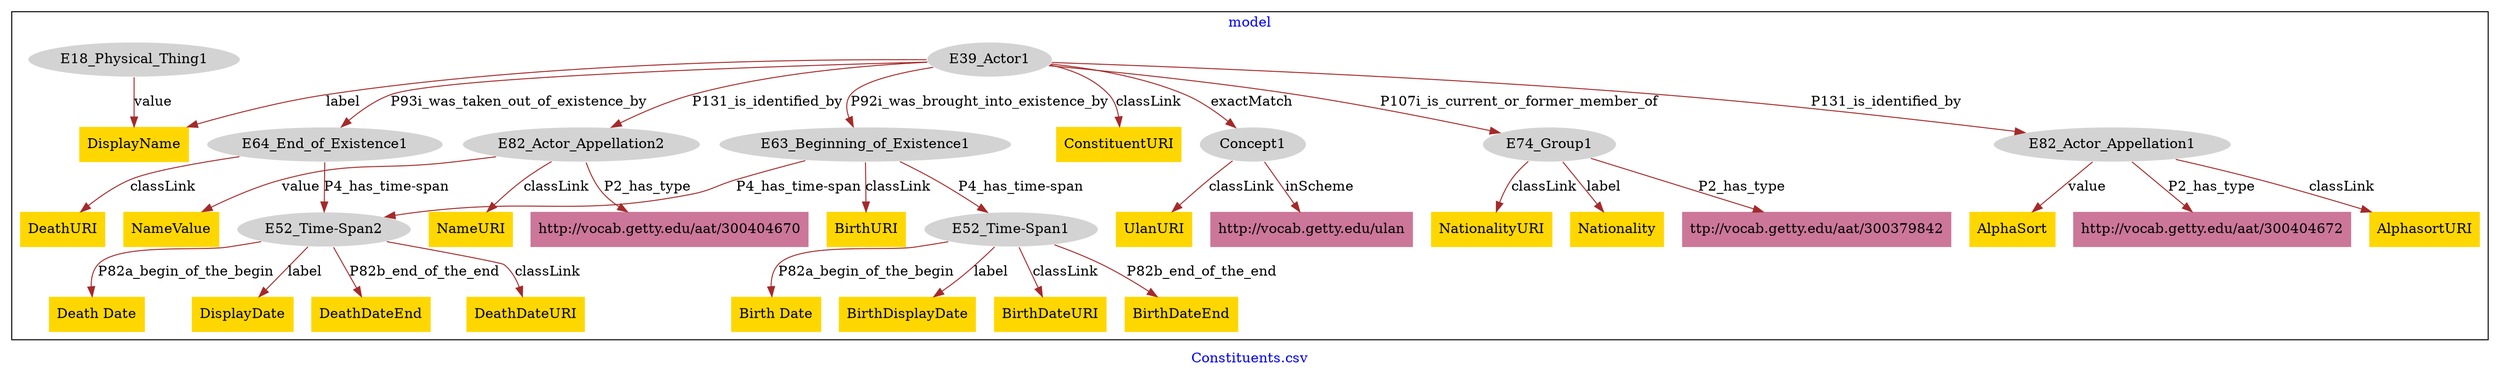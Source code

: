 digraph n0 {
fontcolor="blue"
remincross="true"
label="Constituents.csv"
subgraph cluster {
label="model"
n2[style="filled",color="white",fillcolor="lightgray",label="E74_Group1"];
n3[shape="plaintext",style="filled",fillcolor="gold",label="Nationality"];
n4[style="filled",color="white",fillcolor="lightgray",label="E82_Actor_Appellation1"];
n5[shape="plaintext",style="filled",fillcolor="#CC7799",label="http://vocab.getty.edu/aat/300404672"];
n6[style="filled",color="white",fillcolor="lightgray",label="E39_Actor1"];
n7[style="filled",color="white",fillcolor="lightgray",label="E64_End_of_Existence1"];
n8[style="filled",color="white",fillcolor="lightgray",label="E18_Physical_Thing1"];
n9[shape="plaintext",style="filled",fillcolor="gold",label="DisplayName"];
n10[style="filled",color="white",fillcolor="lightgray",label="E82_Actor_Appellation2"];
n11[style="filled",color="white",fillcolor="lightgray",label="E52_Time-Span1"];
n12[shape="plaintext",style="filled",fillcolor="gold",label="Birth Date"];
n13[style="filled",color="white",fillcolor="lightgray",label="E63_Beginning_of_Existence1"];
n14[shape="plaintext",style="filled",fillcolor="gold",label="BirthURI"];
n15[shape="plaintext",style="filled",fillcolor="gold",label="NameURI"];
n16[shape="plaintext",style="filled",fillcolor="#CC7799",label="ttp://vocab.getty.edu/aat/300379842"];
n17[style="filled",color="white",fillcolor="lightgray",label="E52_Time-Span2"];
n18[shape="plaintext",style="filled",fillcolor="gold",label="Death Date"];
n19[shape="plaintext",style="filled",fillcolor="gold",label="ConstituentURI"];
n20[shape="plaintext",style="filled",fillcolor="gold",label="BirthDisplayDate"];
n21[style="filled",color="white",fillcolor="lightgray",label="Concept1"];
n22[shape="plaintext",style="filled",fillcolor="#CC7799",label="http://vocab.getty.edu/aat/300404670"];
n23[shape="plaintext",style="filled",fillcolor="gold",label="DisplayDate"];
n24[shape="plaintext",style="filled",fillcolor="gold",label="BirthDateURI"];
n25[shape="plaintext",style="filled",fillcolor="gold",label="UlanURI"];
n26[shape="plaintext",style="filled",fillcolor="gold",label="NationalityURI"];
n27[shape="plaintext",style="filled",fillcolor="gold",label="NameValue"];
n28[shape="plaintext",style="filled",fillcolor="gold",label="BirthDateEnd"];
n29[shape="plaintext",style="filled",fillcolor="gold",label="AlphasortURI"];
n30[shape="plaintext",style="filled",fillcolor="gold",label="AlphaSort"];
n31[shape="plaintext",style="filled",fillcolor="gold",label="DeathDateEnd"];
n32[shape="plaintext",style="filled",fillcolor="gold",label="DeathURI"];
n33[shape="plaintext",style="filled",fillcolor="gold",label="DeathDateURI"];
n34[shape="plaintext",style="filled",fillcolor="#CC7799",label="http://vocab.getty.edu/ulan"];
}
n2 -> n3[color="brown",fontcolor="black",label="label"]
n4 -> n5[color="brown",fontcolor="black",label="P2_has_type"]
n6 -> n7[color="brown",fontcolor="black",label="P93i_was_taken_out_of_existence_by"]
n8 -> n9[color="brown",fontcolor="black",label="value"]
n6 -> n10[color="brown",fontcolor="black",label="P131_is_identified_by"]
n11 -> n12[color="brown",fontcolor="black",label="P82a_begin_of_the_begin"]
n6 -> n4[color="brown",fontcolor="black",label="P131_is_identified_by"]
n13 -> n14[color="brown",fontcolor="black",label="classLink"]
n10 -> n15[color="brown",fontcolor="black",label="classLink"]
n2 -> n16[color="brown",fontcolor="black",label="P2_has_type"]
n17 -> n18[color="brown",fontcolor="black",label="P82a_begin_of_the_begin"]
n6 -> n19[color="brown",fontcolor="black",label="classLink"]
n11 -> n20[color="brown",fontcolor="black",label="label"]
n6 -> n21[color="brown",fontcolor="black",label="exactMatch"]
n13 -> n11[color="brown",fontcolor="black",label="P4_has_time-span"]
n10 -> n22[color="brown",fontcolor="black",label="P2_has_type"]
n13 -> n17[color="brown",fontcolor="black",label="P4_has_time-span"]
n17 -> n23[color="brown",fontcolor="black",label="label"]
n11 -> n24[color="brown",fontcolor="black",label="classLink"]
n21 -> n25[color="brown",fontcolor="black",label="classLink"]
n2 -> n26[color="brown",fontcolor="black",label="classLink"]
n10 -> n27[color="brown",fontcolor="black",label="value"]
n6 -> n9[color="brown",fontcolor="black",label="label"]
n11 -> n28[color="brown",fontcolor="black",label="P82b_end_of_the_end"]
n4 -> n29[color="brown",fontcolor="black",label="classLink"]
n4 -> n30[color="brown",fontcolor="black",label="value"]
n17 -> n31[color="brown",fontcolor="black",label="P82b_end_of_the_end"]
n6 -> n13[color="brown",fontcolor="black",label="P92i_was_brought_into_existence_by"]
n7 -> n32[color="brown",fontcolor="black",label="classLink"]
n17 -> n33[color="brown",fontcolor="black",label="classLink"]
n6 -> n2[color="brown",fontcolor="black",label="P107i_is_current_or_former_member_of"]
n21 -> n34[color="brown",fontcolor="black",label="inScheme"]
n7 -> n17[color="brown",fontcolor="black",label="P4_has_time-span"]
}
